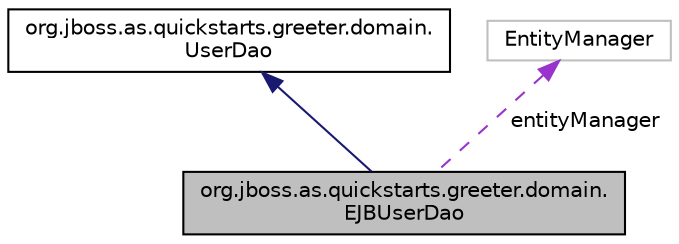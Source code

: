 digraph "org.jboss.as.quickstarts.greeter.domain.EJBUserDao"
{
  edge [fontname="Helvetica",fontsize="10",labelfontname="Helvetica",labelfontsize="10"];
  node [fontname="Helvetica",fontsize="10",shape=record];
  Node2 [label="org.jboss.as.quickstarts.greeter.domain.\lEJBUserDao",height=0.2,width=0.4,color="black", fillcolor="grey75", style="filled", fontcolor="black"];
  Node3 -> Node2 [dir="back",color="midnightblue",fontsize="10",style="solid",fontname="Helvetica"];
  Node3 [label="org.jboss.as.quickstarts.greeter.domain.\lUserDao",height=0.2,width=0.4,color="black", fillcolor="white", style="filled",URL="$interfaceorg_1_1jboss_1_1as_1_1quickstarts_1_1greeter_1_1domain_1_1_user_dao.html",tooltip="This interface consists of all the user related operations. "];
  Node4 -> Node2 [dir="back",color="darkorchid3",fontsize="10",style="dashed",label=" entityManager" ,fontname="Helvetica"];
  Node4 [label="EntityManager",height=0.2,width=0.4,color="grey75", fillcolor="white", style="filled"];
}
